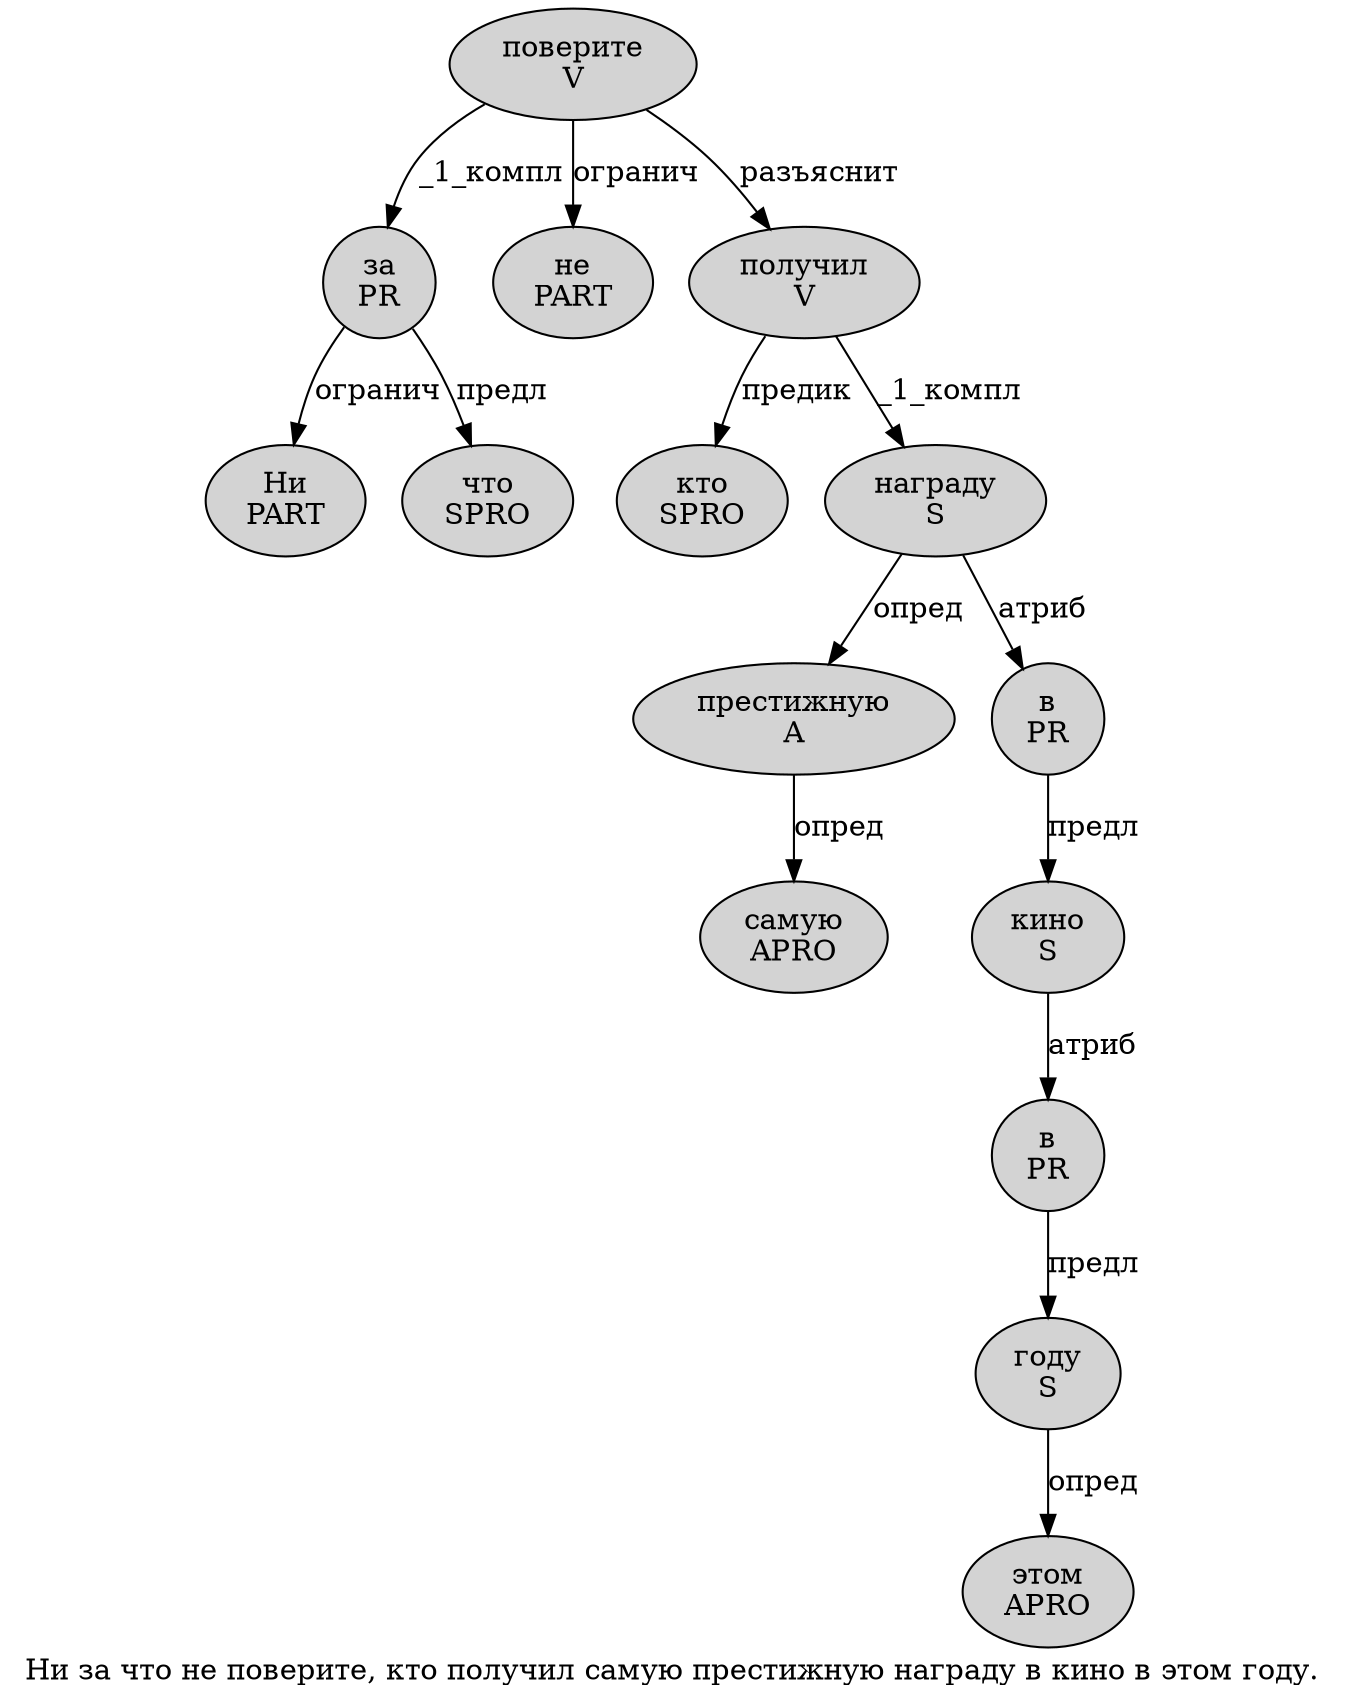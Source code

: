 digraph SENTENCE_4364 {
	graph [label="Ни за что не поверите, кто получил самую престижную награду в кино в этом году."]
	node [style=filled]
		0 [label="Ни
PART" color="" fillcolor=lightgray penwidth=1 shape=ellipse]
		1 [label="за
PR" color="" fillcolor=lightgray penwidth=1 shape=ellipse]
		2 [label="что
SPRO" color="" fillcolor=lightgray penwidth=1 shape=ellipse]
		3 [label="не
PART" color="" fillcolor=lightgray penwidth=1 shape=ellipse]
		4 [label="поверите
V" color="" fillcolor=lightgray penwidth=1 shape=ellipse]
		6 [label="кто
SPRO" color="" fillcolor=lightgray penwidth=1 shape=ellipse]
		7 [label="получил
V" color="" fillcolor=lightgray penwidth=1 shape=ellipse]
		8 [label="самую
APRO" color="" fillcolor=lightgray penwidth=1 shape=ellipse]
		9 [label="престижную
A" color="" fillcolor=lightgray penwidth=1 shape=ellipse]
		10 [label="награду
S" color="" fillcolor=lightgray penwidth=1 shape=ellipse]
		11 [label="в
PR" color="" fillcolor=lightgray penwidth=1 shape=ellipse]
		12 [label="кино
S" color="" fillcolor=lightgray penwidth=1 shape=ellipse]
		13 [label="в
PR" color="" fillcolor=lightgray penwidth=1 shape=ellipse]
		14 [label="этом
APRO" color="" fillcolor=lightgray penwidth=1 shape=ellipse]
		15 [label="году
S" color="" fillcolor=lightgray penwidth=1 shape=ellipse]
			9 -> 8 [label="опред"]
			4 -> 1 [label="_1_компл"]
			4 -> 3 [label="огранич"]
			4 -> 7 [label="разъяснит"]
			13 -> 15 [label="предл"]
			1 -> 0 [label="огранич"]
			1 -> 2 [label="предл"]
			10 -> 9 [label="опред"]
			10 -> 11 [label="атриб"]
			12 -> 13 [label="атриб"]
			11 -> 12 [label="предл"]
			15 -> 14 [label="опред"]
			7 -> 6 [label="предик"]
			7 -> 10 [label="_1_компл"]
}